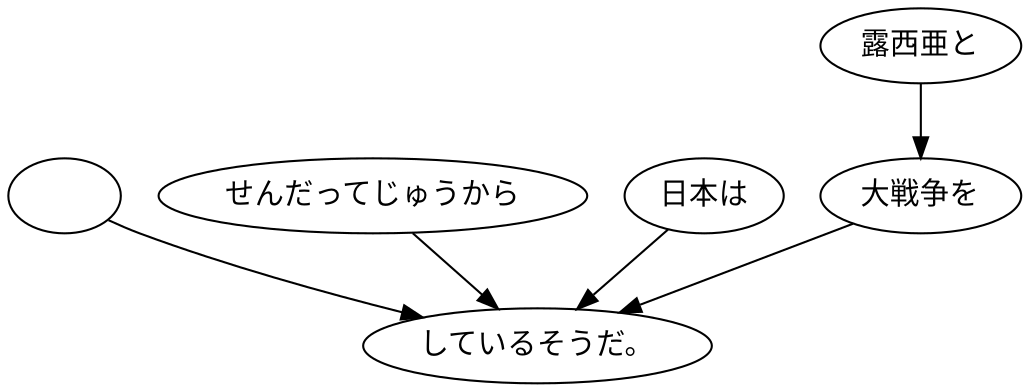 digraph graph3211 {
	node0 [label="　"];
	node1 [label="せんだってじゅうから"];
	node2 [label="日本は"];
	node3 [label="露西亜と"];
	node4 [label="大戦争を"];
	node5 [label="しているそうだ。"];
	node0 -> node5;
	node1 -> node5;
	node2 -> node5;
	node3 -> node4;
	node4 -> node5;
}
